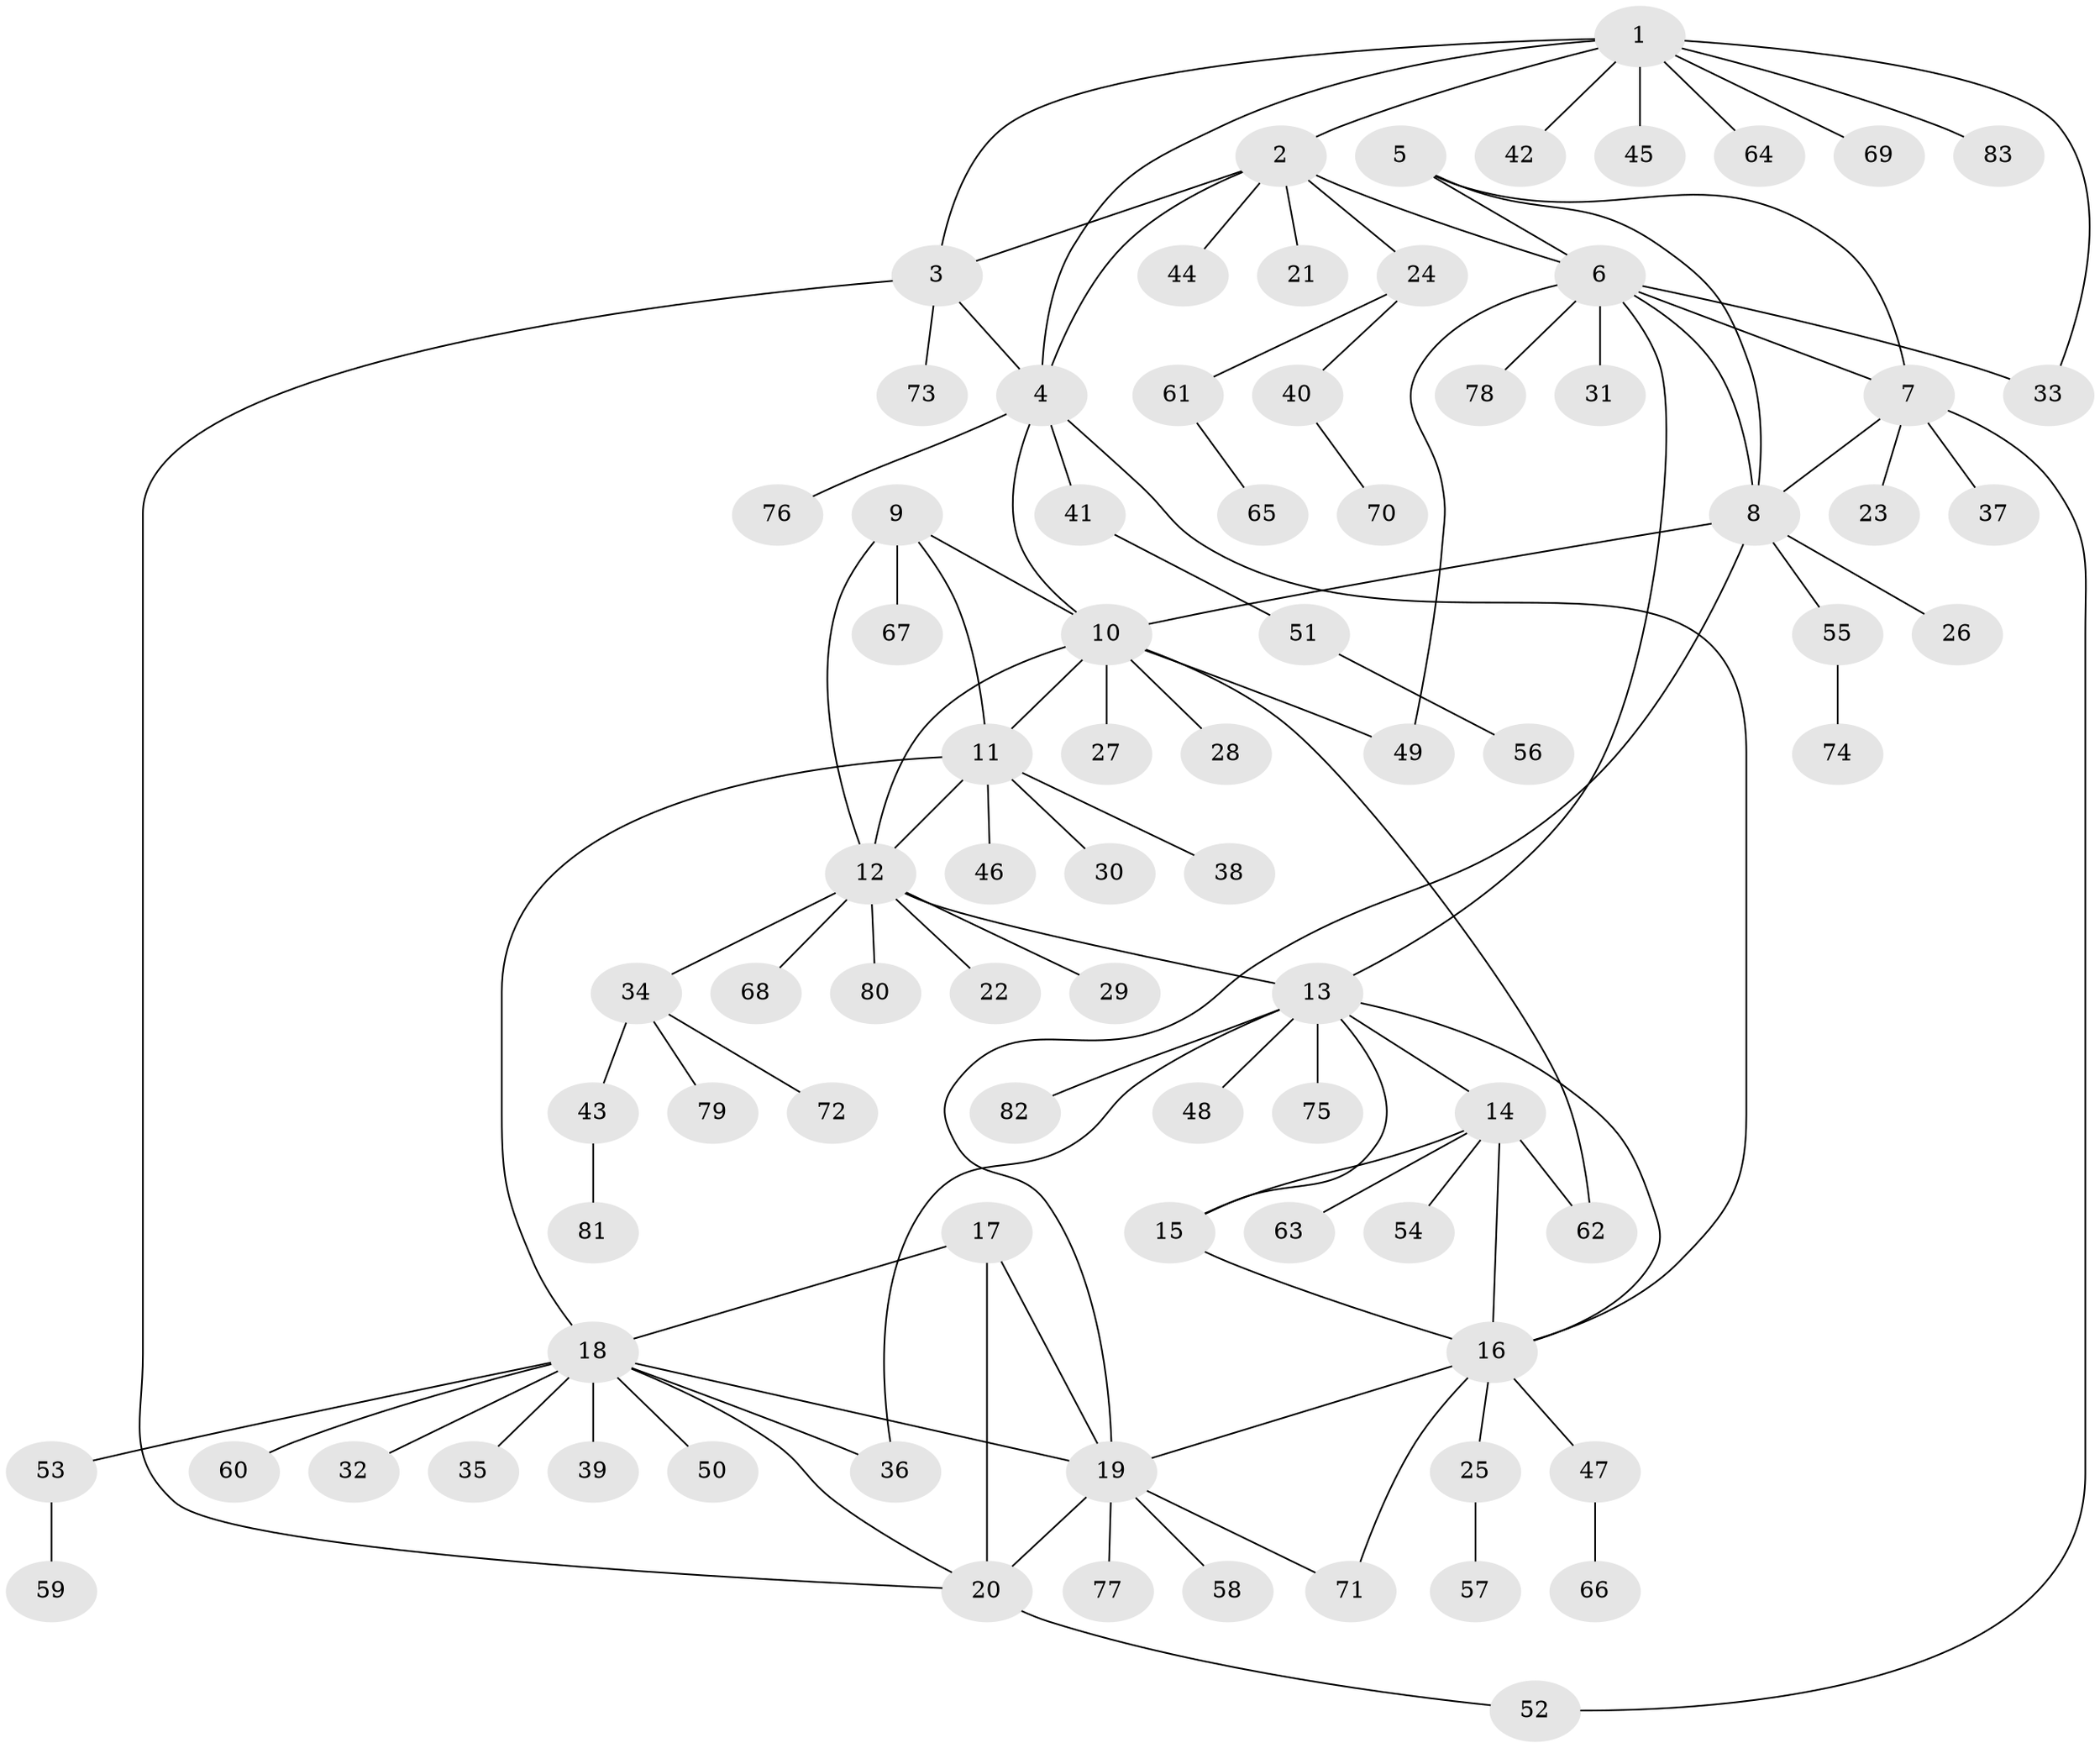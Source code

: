 // Generated by graph-tools (version 1.1) at 2025/11/02/27/25 16:11:30]
// undirected, 83 vertices, 109 edges
graph export_dot {
graph [start="1"]
  node [color=gray90,style=filled];
  1;
  2;
  3;
  4;
  5;
  6;
  7;
  8;
  9;
  10;
  11;
  12;
  13;
  14;
  15;
  16;
  17;
  18;
  19;
  20;
  21;
  22;
  23;
  24;
  25;
  26;
  27;
  28;
  29;
  30;
  31;
  32;
  33;
  34;
  35;
  36;
  37;
  38;
  39;
  40;
  41;
  42;
  43;
  44;
  45;
  46;
  47;
  48;
  49;
  50;
  51;
  52;
  53;
  54;
  55;
  56;
  57;
  58;
  59;
  60;
  61;
  62;
  63;
  64;
  65;
  66;
  67;
  68;
  69;
  70;
  71;
  72;
  73;
  74;
  75;
  76;
  77;
  78;
  79;
  80;
  81;
  82;
  83;
  1 -- 2;
  1 -- 3;
  1 -- 4;
  1 -- 33;
  1 -- 42;
  1 -- 45;
  1 -- 64;
  1 -- 69;
  1 -- 83;
  2 -- 3;
  2 -- 4;
  2 -- 6;
  2 -- 21;
  2 -- 24;
  2 -- 44;
  3 -- 4;
  3 -- 20;
  3 -- 73;
  4 -- 10;
  4 -- 16;
  4 -- 41;
  4 -- 76;
  5 -- 6;
  5 -- 7;
  5 -- 8;
  6 -- 7;
  6 -- 8;
  6 -- 13;
  6 -- 31;
  6 -- 33;
  6 -- 49;
  6 -- 78;
  7 -- 8;
  7 -- 23;
  7 -- 37;
  7 -- 52;
  8 -- 10;
  8 -- 19;
  8 -- 26;
  8 -- 55;
  9 -- 10;
  9 -- 11;
  9 -- 12;
  9 -- 67;
  10 -- 11;
  10 -- 12;
  10 -- 27;
  10 -- 28;
  10 -- 49;
  10 -- 62;
  11 -- 12;
  11 -- 18;
  11 -- 30;
  11 -- 38;
  11 -- 46;
  12 -- 13;
  12 -- 22;
  12 -- 29;
  12 -- 34;
  12 -- 68;
  12 -- 80;
  13 -- 14;
  13 -- 15;
  13 -- 16;
  13 -- 36;
  13 -- 48;
  13 -- 75;
  13 -- 82;
  14 -- 15;
  14 -- 16;
  14 -- 54;
  14 -- 62;
  14 -- 63;
  15 -- 16;
  16 -- 19;
  16 -- 25;
  16 -- 47;
  16 -- 71;
  17 -- 18;
  17 -- 19;
  17 -- 20;
  18 -- 19;
  18 -- 20;
  18 -- 32;
  18 -- 35;
  18 -- 36;
  18 -- 39;
  18 -- 50;
  18 -- 53;
  18 -- 60;
  19 -- 20;
  19 -- 58;
  19 -- 71;
  19 -- 77;
  20 -- 52;
  24 -- 40;
  24 -- 61;
  25 -- 57;
  34 -- 43;
  34 -- 72;
  34 -- 79;
  40 -- 70;
  41 -- 51;
  43 -- 81;
  47 -- 66;
  51 -- 56;
  53 -- 59;
  55 -- 74;
  61 -- 65;
}
